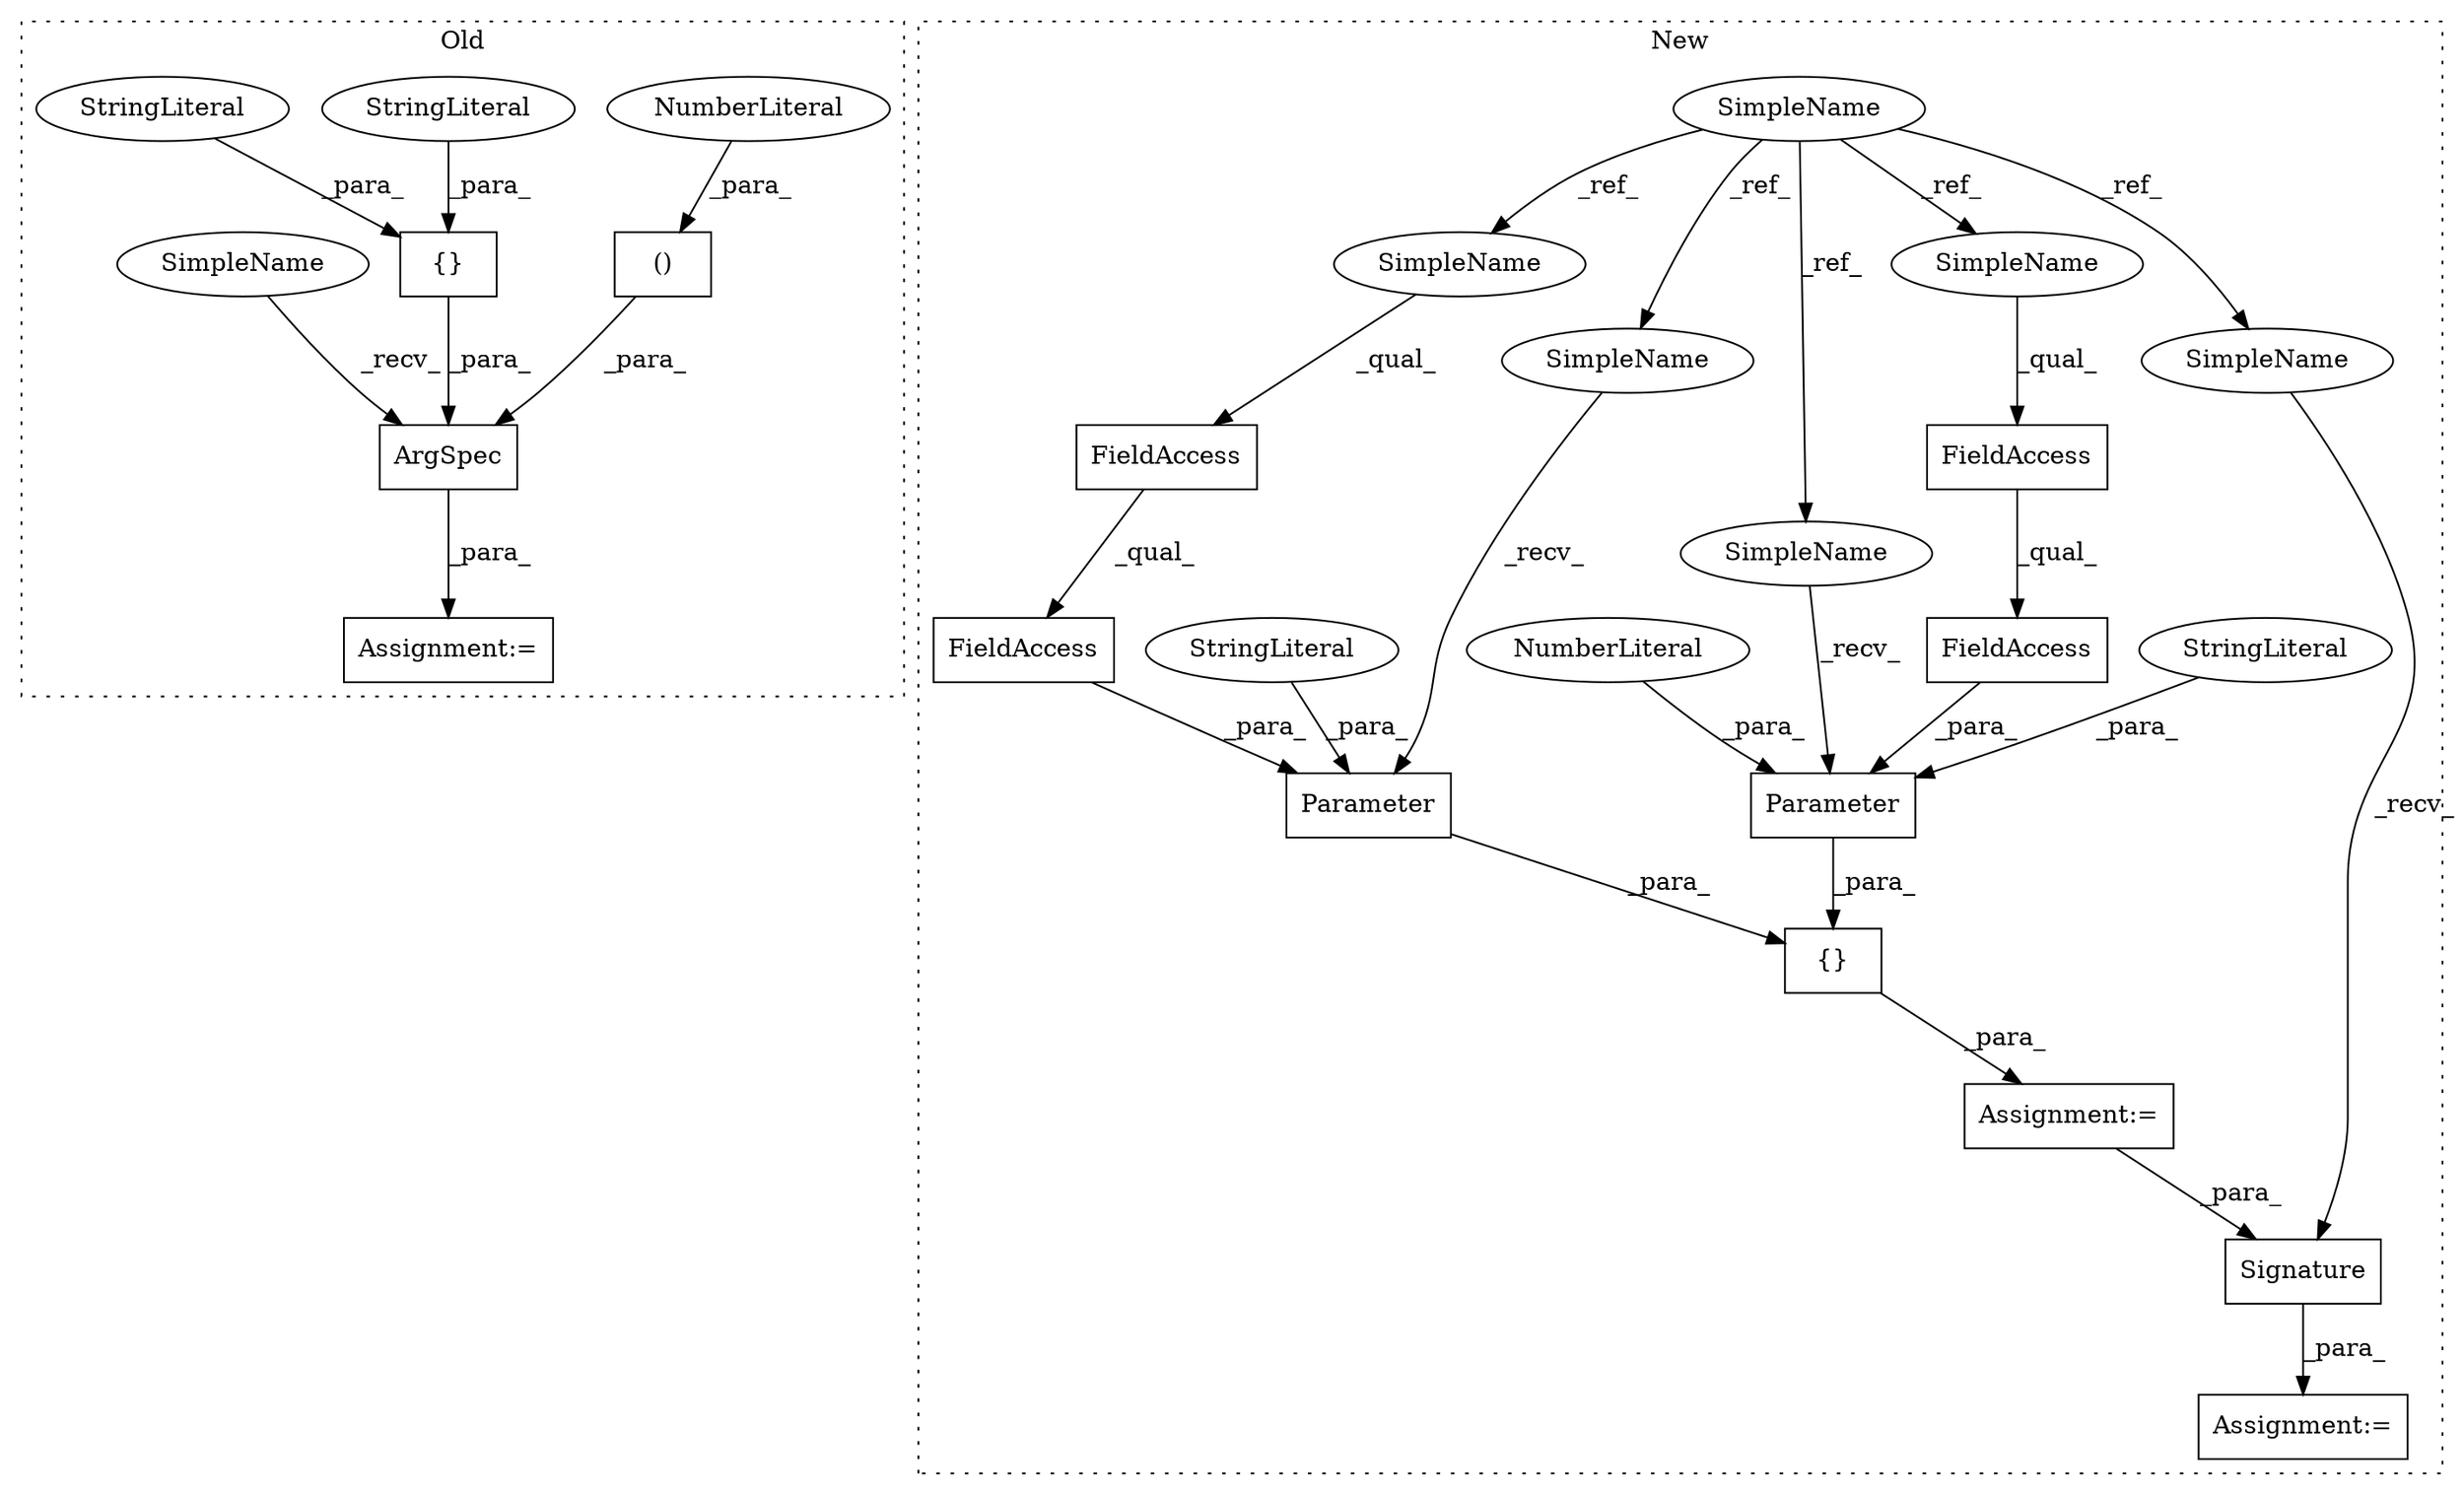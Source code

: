 digraph G {
subgraph cluster0 {
1 [label="ArgSpec" a="32" s="10258,10329" l="8,2" shape="box"];
3 [label="()" a="106" s="10303" l="26" shape="box"];
5 [label="{}" a="4" s="10278,10286" l="1,1" shape="box"];
7 [label="NumberLiteral" a="34" s="10327" l="2" shape="ellipse"];
16 [label="Assignment:=" a="7" s="10249" l="1" shape="box"];
18 [label="StringLiteral" a="45" s="10283" l="3" shape="ellipse"];
21 [label="StringLiteral" a="45" s="10279" l="3" shape="ellipse"];
27 [label="SimpleName" a="42" s="10250" l="7" shape="ellipse"];
label = "Old";
style="dotted";
}
subgraph cluster1 {
2 [label="Parameter" a="32" s="10623,10679" l="10,1" shape="box"];
4 [label="{}" a="4" s="10551,10680" l="1,1" shape="box"];
6 [label="NumberLiteral" a="34" s="10677" l="2" shape="ellipse"];
8 [label="SimpleName" a="42" s="10414" l="7" shape="ellipse"];
9 [label="FieldAccess" a="22" s="10574" l="17" shape="box"];
10 [label="FieldAccess" a="22" s="10637" l="39" shape="box"];
11 [label="FieldAccess" a="22" s="10637" l="17" shape="box"];
12 [label="FieldAccess" a="22" s="10574" l="39" shape="box"];
13 [label="Signature" a="32" s="10704,10724" l="10,1" shape="box"];
14 [label="Parameter" a="32" s="10560,10613" l="10,1" shape="box"];
15 [label="Assignment:=" a="7" s="10695" l="1" shape="box"];
17 [label="StringLiteral" a="45" s="10633" l="3" shape="ellipse"];
19 [label="StringLiteral" a="45" s="10570" l="3" shape="ellipse"];
20 [label="Assignment:=" a="7" s="10533" l="1" shape="box"];
22 [label="SimpleName" a="42" s="10615" l="7" shape="ellipse"];
23 [label="SimpleName" a="42" s="10637" l="7" shape="ellipse"];
24 [label="SimpleName" a="42" s="10552" l="7" shape="ellipse"];
25 [label="SimpleName" a="42" s="10574" l="7" shape="ellipse"];
26 [label="SimpleName" a="42" s="10696" l="7" shape="ellipse"];
label = "New";
style="dotted";
}
1 -> 16 [label="_para_"];
2 -> 4 [label="_para_"];
3 -> 1 [label="_para_"];
4 -> 20 [label="_para_"];
5 -> 1 [label="_para_"];
6 -> 2 [label="_para_"];
7 -> 3 [label="_para_"];
8 -> 24 [label="_ref_"];
8 -> 26 [label="_ref_"];
8 -> 23 [label="_ref_"];
8 -> 22 [label="_ref_"];
8 -> 25 [label="_ref_"];
9 -> 12 [label="_qual_"];
10 -> 2 [label="_para_"];
11 -> 10 [label="_qual_"];
12 -> 14 [label="_para_"];
13 -> 15 [label="_para_"];
14 -> 4 [label="_para_"];
17 -> 2 [label="_para_"];
18 -> 5 [label="_para_"];
19 -> 14 [label="_para_"];
20 -> 13 [label="_para_"];
21 -> 5 [label="_para_"];
22 -> 2 [label="_recv_"];
23 -> 11 [label="_qual_"];
24 -> 14 [label="_recv_"];
25 -> 9 [label="_qual_"];
26 -> 13 [label="_recv_"];
27 -> 1 [label="_recv_"];
}